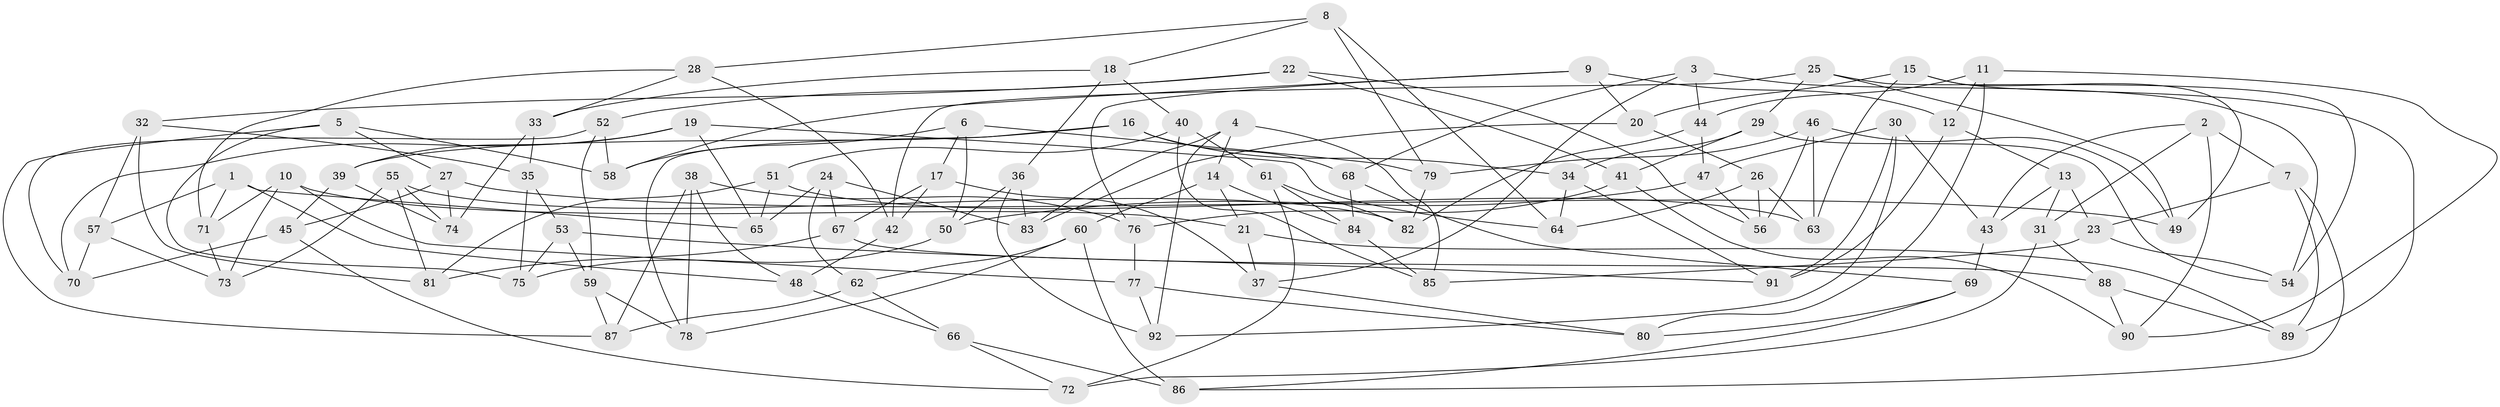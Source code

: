 // coarse degree distribution, {6: 0.5740740740740741, 4: 0.2777777777777778, 5: 0.12962962962962962, 3: 0.018518518518518517}
// Generated by graph-tools (version 1.1) at 2025/42/03/06/25 10:42:24]
// undirected, 92 vertices, 184 edges
graph export_dot {
graph [start="1"]
  node [color=gray90,style=filled];
  1;
  2;
  3;
  4;
  5;
  6;
  7;
  8;
  9;
  10;
  11;
  12;
  13;
  14;
  15;
  16;
  17;
  18;
  19;
  20;
  21;
  22;
  23;
  24;
  25;
  26;
  27;
  28;
  29;
  30;
  31;
  32;
  33;
  34;
  35;
  36;
  37;
  38;
  39;
  40;
  41;
  42;
  43;
  44;
  45;
  46;
  47;
  48;
  49;
  50;
  51;
  52;
  53;
  54;
  55;
  56;
  57;
  58;
  59;
  60;
  61;
  62;
  63;
  64;
  65;
  66;
  67;
  68;
  69;
  70;
  71;
  72;
  73;
  74;
  75;
  76;
  77;
  78;
  79;
  80;
  81;
  82;
  83;
  84;
  85;
  86;
  87;
  88;
  89;
  90;
  91;
  92;
  1 -- 57;
  1 -- 65;
  1 -- 48;
  1 -- 71;
  2 -- 90;
  2 -- 43;
  2 -- 31;
  2 -- 7;
  3 -- 54;
  3 -- 68;
  3 -- 37;
  3 -- 44;
  4 -- 92;
  4 -- 83;
  4 -- 85;
  4 -- 14;
  5 -- 75;
  5 -- 27;
  5 -- 58;
  5 -- 87;
  6 -- 17;
  6 -- 58;
  6 -- 79;
  6 -- 50;
  7 -- 23;
  7 -- 86;
  7 -- 89;
  8 -- 64;
  8 -- 18;
  8 -- 28;
  8 -- 79;
  9 -- 12;
  9 -- 58;
  9 -- 76;
  9 -- 20;
  10 -- 71;
  10 -- 77;
  10 -- 73;
  10 -- 21;
  11 -- 80;
  11 -- 12;
  11 -- 90;
  11 -- 44;
  12 -- 91;
  12 -- 13;
  13 -- 43;
  13 -- 31;
  13 -- 23;
  14 -- 84;
  14 -- 21;
  14 -- 60;
  15 -- 20;
  15 -- 63;
  15 -- 49;
  15 -- 89;
  16 -- 78;
  16 -- 34;
  16 -- 68;
  16 -- 39;
  17 -- 42;
  17 -- 67;
  17 -- 37;
  18 -- 33;
  18 -- 40;
  18 -- 36;
  19 -- 65;
  19 -- 70;
  19 -- 64;
  19 -- 39;
  20 -- 83;
  20 -- 26;
  21 -- 37;
  21 -- 89;
  22 -- 41;
  22 -- 52;
  22 -- 56;
  22 -- 32;
  23 -- 54;
  23 -- 85;
  24 -- 62;
  24 -- 83;
  24 -- 67;
  24 -- 65;
  25 -- 49;
  25 -- 54;
  25 -- 42;
  25 -- 29;
  26 -- 63;
  26 -- 64;
  26 -- 56;
  27 -- 74;
  27 -- 49;
  27 -- 45;
  28 -- 33;
  28 -- 71;
  28 -- 42;
  29 -- 54;
  29 -- 34;
  29 -- 41;
  30 -- 43;
  30 -- 92;
  30 -- 91;
  30 -- 47;
  31 -- 88;
  31 -- 72;
  32 -- 57;
  32 -- 81;
  32 -- 35;
  33 -- 35;
  33 -- 74;
  34 -- 64;
  34 -- 91;
  35 -- 53;
  35 -- 75;
  36 -- 83;
  36 -- 92;
  36 -- 50;
  37 -- 80;
  38 -- 78;
  38 -- 76;
  38 -- 87;
  38 -- 48;
  39 -- 74;
  39 -- 45;
  40 -- 61;
  40 -- 85;
  40 -- 51;
  41 -- 76;
  41 -- 90;
  42 -- 48;
  43 -- 69;
  44 -- 47;
  44 -- 82;
  45 -- 70;
  45 -- 72;
  46 -- 49;
  46 -- 79;
  46 -- 63;
  46 -- 56;
  47 -- 56;
  47 -- 50;
  48 -- 66;
  50 -- 75;
  51 -- 63;
  51 -- 81;
  51 -- 65;
  52 -- 70;
  52 -- 59;
  52 -- 58;
  53 -- 91;
  53 -- 59;
  53 -- 75;
  55 -- 74;
  55 -- 81;
  55 -- 73;
  55 -- 82;
  57 -- 70;
  57 -- 73;
  59 -- 78;
  59 -- 87;
  60 -- 62;
  60 -- 86;
  60 -- 78;
  61 -- 84;
  61 -- 72;
  61 -- 82;
  62 -- 66;
  62 -- 87;
  66 -- 72;
  66 -- 86;
  67 -- 88;
  67 -- 81;
  68 -- 69;
  68 -- 84;
  69 -- 86;
  69 -- 80;
  71 -- 73;
  76 -- 77;
  77 -- 92;
  77 -- 80;
  79 -- 82;
  84 -- 85;
  88 -- 89;
  88 -- 90;
}
